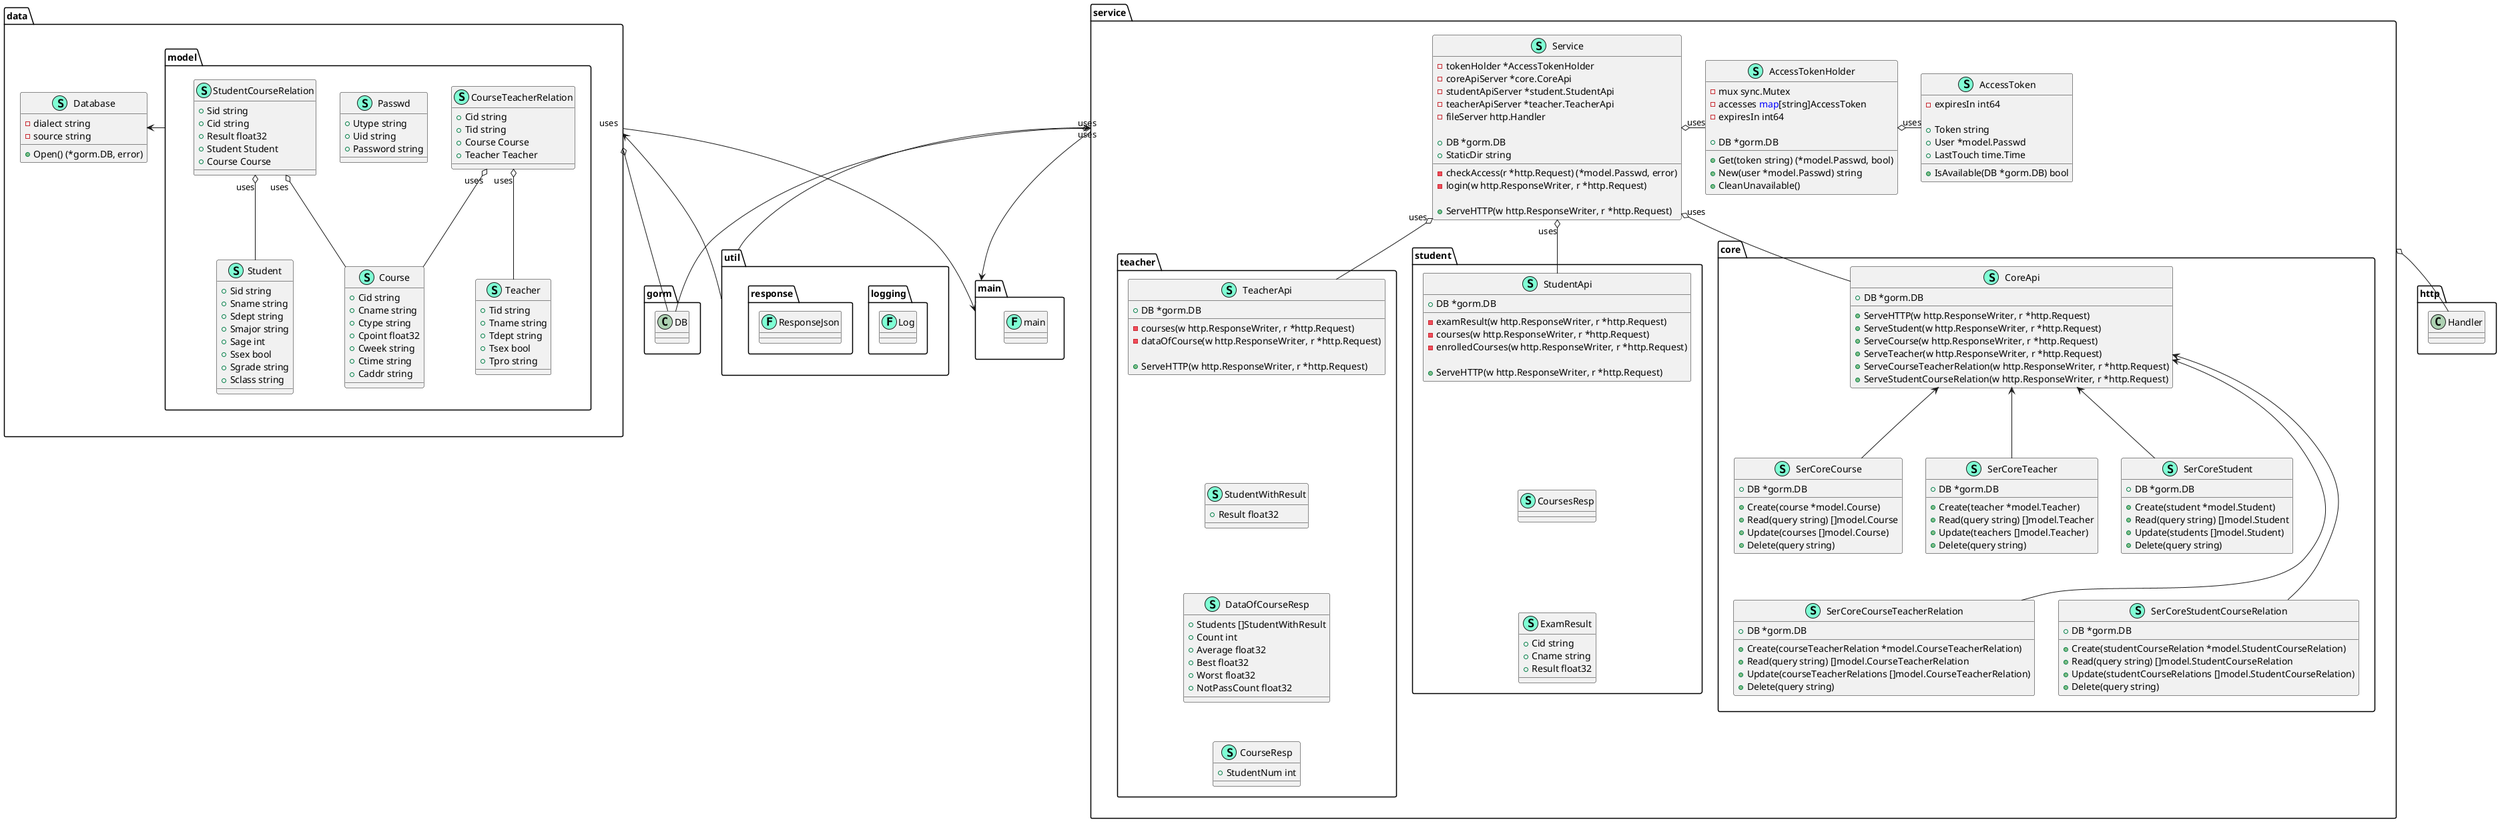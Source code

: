 @startuml

package data {
    class Database << (S,Aquamarine) >> {
        - dialect string
        - source string

        + Open() (*gorm.DB, error)

    }

    package model {
        class Course << (S,Aquamarine) >> {
            + Cid string
            + Cname string
            + Ctype string
            + Cpoint float32
            + Cweek string
            + Ctime string
            + Caddr string

        }
        class CourseTeacherRelation << (S,Aquamarine) >> {
            + Cid string
            + Tid string
            + Course Course
            + Teacher Teacher

        }
        class Passwd << (S,Aquamarine) >> {
            + Utype string
            + Uid string
            + Password string

        }
        class Student << (S,Aquamarine) >> {
            + Sid string
            + Sname string
            + Sdept string
            + Smajor string
            + Sage int
            + Ssex bool
            + Sgrade string
            + Sclass string

        }
        class StudentCourseRelation << (S,Aquamarine) >> {
            + Sid string
            + Cid string
            + Result float32
            + Student Student
            + Course Course

        }
        class Teacher << (S,Aquamarine) >> {
            + Tid string
            + Tname string
            + Tdept string
            + Tsex bool
            + Tpro string

        }

        "CourseTeacherRelation""uses" o-- "Course"
        "CourseTeacherRelation""uses" o-- "Teacher"
        "StudentCourseRelation""uses" o-- "Course"
        "StudentCourseRelation""uses" o-- "Student"
    }
    "Database" <-left- "model"
}


"data""uses" o-- "gorm.DB"


package service {
    class AccessToken << (S,Aquamarine) >> {
        - expiresIn int64

        + Token string
        + User *model.Passwd
        + LastTouch time.Time

        + IsAvailable(DB *gorm.DB) bool

    }
    class AccessTokenHolder << (S,Aquamarine) >> {
        - mux sync.Mutex
        - accesses <font color=blue>map</font>[string]AccessToken
        - expiresIn int64

        + DB *gorm.DB

        + Get(token string) (*model.Passwd, bool)
        + New(user *model.Passwd) string
        + CleanUnavailable() 

    }
    class Service << (S,Aquamarine) >> {
        - tokenHolder *AccessTokenHolder
        - coreApiServer *core.CoreApi
        - studentApiServer *student.StudentApi
        - teacherApiServer *teacher.TeacherApi
        - fileServer http.Handler

        + DB *gorm.DB
        + StaticDir string

        - checkAccess(r *http.Request) (*model.Passwd, error)
        - login(w http.ResponseWriter, r *http.Request) 

        + ServeHTTP(w http.ResponseWriter, r *http.Request) 

    }

    package teacher {
        class CourseResp << (S,Aquamarine) >> {
            + StudentNum int

        }
        class DataOfCourseResp << (S,Aquamarine) >> {
            + Students []StudentWithResult
            + Count int
            + Average float32
            + Best float32
            + Worst float32
            + NotPassCount float32

        }
        class StudentWithResult << (S,Aquamarine) >> {
            + Result float32

        }
        class TeacherApi << (S,Aquamarine) >> {
            + DB *gorm.DB

            - courses(w http.ResponseWriter, r *http.Request)
            - dataOfCourse(w http.ResponseWriter, r *http.Request)

            + ServeHTTP(w http.ResponseWriter, r *http.Request)

        }

        "TeacherApi" -[hidden]-> "StudentWithResult"
        "StudentWithResult" -[hidden]-> "DataOfCourseResp"
        "DataOfCourseResp" -[hidden]-> "CourseResp"
    }

    package student {
        class CoursesResp << (S,Aquamarine) >> {
        }
        class ExamResult << (S,Aquamarine) >> {
            + Cid string
            + Cname string
            + Result float32

        }
        class StudentApi << (S,Aquamarine) >> {
            + DB *gorm.DB

            - examResult(w http.ResponseWriter, r *http.Request)
            - courses(w http.ResponseWriter, r *http.Request)
            - enrolledCourses(w http.ResponseWriter, r *http.Request)

            + ServeHTTP(w http.ResponseWriter, r *http.Request)

        }

        "StudentApi" -[hidden]-> "CoursesResp"
        "CoursesResp" -[hidden]-> "ExamResult"
    }

    package core {
        class CoreApi << (S,Aquamarine) >> {
            + DB *gorm.DB

            + ServeHTTP(w http.ResponseWriter, r *http.Request)
            + ServeStudent(w http.ResponseWriter, r *http.Request)
            + ServeCourse(w http.ResponseWriter, r *http.Request)
            + ServeTeacher(w http.ResponseWriter, r *http.Request)
            + ServeCourseTeacherRelation(w http.ResponseWriter, r *http.Request)
            + ServeStudentCourseRelation(w http.ResponseWriter, r *http.Request)

        }

        together {
                class SerCoreCourse << (S,Aquamarine) >> {
                    + DB *gorm.DB

                    + Create(course *model.Course)
                    + Read(query string) []model.Course
                    + Update(courses []model.Course)
                    + Delete(query string)

                }
                class SerCoreStudent << (S,Aquamarine) >> {
                    + DB *gorm.DB

                    + Create(student *model.Student)
                    + Read(query string) []model.Student
                    + Update(students []model.Student)
                    + Delete(query string)

                }
                class SerCoreTeacher << (S,Aquamarine) >> {
                    + DB *gorm.DB

                    + Create(teacher *model.Teacher)
                    + Read(query string) []model.Teacher
                    + Update(teachers []model.Teacher)
                    + Delete(query string)

                }
        }

        together {
                class SerCoreCourseTeacherRelation << (S,Aquamarine) >> {
                    + DB *gorm.DB

                    + Create(courseTeacherRelation *model.CourseTeacherRelation)
                    + Read(query string) []model.CourseTeacherRelation
                    + Update(courseTeacherRelations []model.CourseTeacherRelation)
                    + Delete(query string)

                }

                class SerCoreStudentCourseRelation << (S,Aquamarine) >> {
                    + DB *gorm.DB

                    + Create(studentCourseRelation *model.StudentCourseRelation)
                    + Read(query string) []model.StudentCourseRelation
                    + Update(studentCourseRelations []model.StudentCourseRelation)
                    + Delete(query string)

                }
        }

        CoreApi <-- SerCoreCourse
        CoreApi <-- SerCoreStudent
        CoreApi <-- SerCoreTeacher
        CoreApi <-- SerCoreCourseTeacherRelation
        CoreApi <-- SerCoreStudentCourseRelation

        CoreApi -[hidden]-> SerCoreCourse
        SerCoreCourse -[hidden]-> SerCoreCourseTeacherRelation

    }


    "Service""uses" o-right- "AccessTokenHolder"
    "AccessTokenHolder""uses" o-right- "AccessToken"

    "Service""uses" o-down- "CoreApi"
    "Service""uses" o-down- "StudentApi"
    "Service""uses" o-down- "TeacherApi"

}

"service""uses" o-right- "gorm.DB"
"service""uses" o-down- "http.Handler"

package util {
    package logging {
        class Log << (F,Aquamarine) >> {}
    }

    package response {
        class ResponseJson << (F,Aquamarine) >> {}
    }
}

"service" <-- "util"
"data" <-- "util"


package main {
    class main << (F,Aquamarine) >> {}
}

"main" <-up- "service"
"main" <-up- "data"

@enduml
